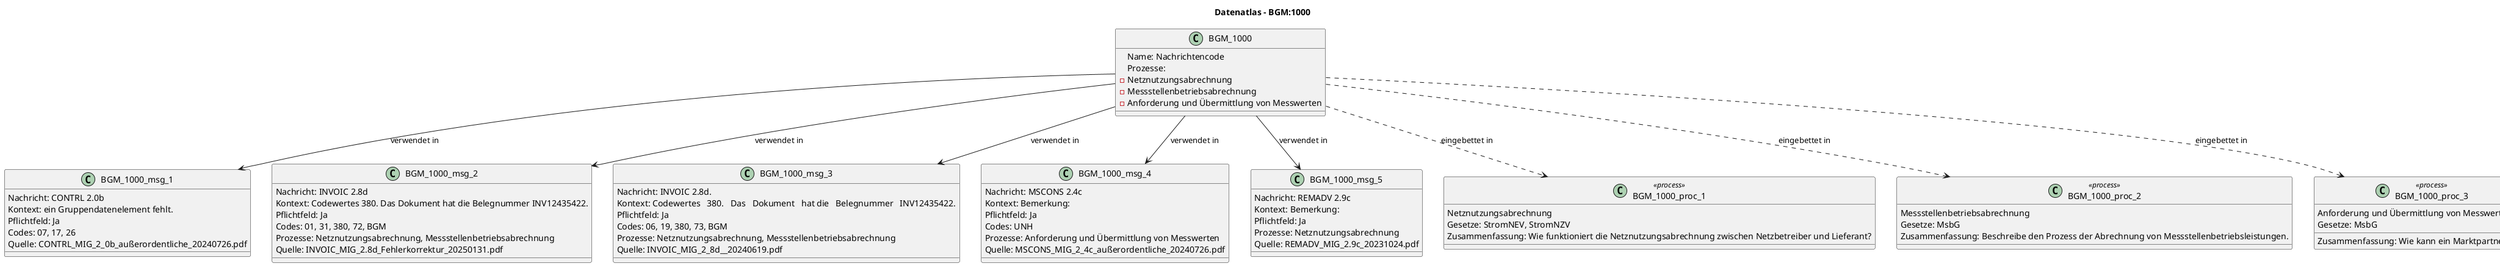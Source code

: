 @startuml
title Datenatlas – BGM:1000
class BGM_1000 {
  Name: Nachrichtencode
  Prozesse:
    - Netznutzungsabrechnung
    - Messstellenbetriebsabrechnung
    - Anforderung und Übermittlung von Messwerten
}
class BGM_1000_msg_1 {
  Nachricht: CONTRL 2.0b
  Kontext: ein Gruppendatenelement fehlt.
  Pflichtfeld: Ja
  Codes: 07, 17, 26
  Quelle: CONTRL_MIG_2_0b_außerordentliche_20240726.pdf
}
BGM_1000 --> BGM_1000_msg_1 : verwendet in
class BGM_1000_msg_2 {
  Nachricht: INVOIC 2.8d
  Kontext: Codewertes 380. Das Dokument hat die Belegnummer INV12435422.
  Pflichtfeld: Ja
  Codes: 01, 31, 380, 72, BGM
  Prozesse: Netznutzungsabrechnung, Messstellenbetriebsabrechnung
  Quelle: INVOIC_MIG_2.8d_Fehlerkorrektur_20250131.pdf
}
BGM_1000 --> BGM_1000_msg_2 : verwendet in
class BGM_1000_msg_3 {
  Nachricht: INVOIC 2.8d.
  Kontext: Codewertes   380.   Das   Dokument   hat die   Belegnummer   INV12435422.
  Pflichtfeld: Ja
  Codes: 06, 19, 380, 73, BGM
  Prozesse: Netznutzungsabrechnung, Messstellenbetriebsabrechnung
  Quelle: INVOIC_MIG_2_8d__20240619.pdf
}
BGM_1000 --> BGM_1000_msg_3 : verwendet in
class BGM_1000_msg_4 {
  Nachricht: MSCONS 2.4c
  Kontext: Bemerkung:
  Pflichtfeld: Ja
  Codes: UNH
  Prozesse: Anforderung und Übermittlung von Messwerten
  Quelle: MSCONS_MIG_2_4c_außerordentliche_20240726.pdf
}
BGM_1000 --> BGM_1000_msg_4 : verwendet in
class BGM_1000_msg_5 {
  Nachricht: REMADV 2.9c
  Kontext: Bemerkung:
  Pflichtfeld: Ja
  Prozesse: Netznutzungsabrechnung
  Quelle: REMADV_MIG_2.9c_20231024.pdf
}
BGM_1000 --> BGM_1000_msg_5 : verwendet in
class BGM_1000_proc_1 <<process>> {
  Netznutzungsabrechnung
  Gesetze: StromNEV, StromNZV
  Zusammenfassung: Wie funktioniert die Netznutzungsabrechnung zwischen Netzbetreiber und Lieferant?
}
BGM_1000 ..> BGM_1000_proc_1 : eingebettet in
class BGM_1000_proc_2 <<process>> {
  Messstellenbetriebsabrechnung
  Gesetze: MsbG
  Zusammenfassung: Beschreibe den Prozess der Abrechnung von Messstellenbetriebsleistungen.
}
BGM_1000 ..> BGM_1000_proc_2 : eingebettet in
class BGM_1000_proc_3 <<process>> {
  Anforderung und Übermittlung von Messwerten
  Gesetze: MsbG
  Zusammenfassung: Wie kann ein Marktpartner (z.B.
}
BGM_1000 ..> BGM_1000_proc_3 : eingebettet in
@enduml